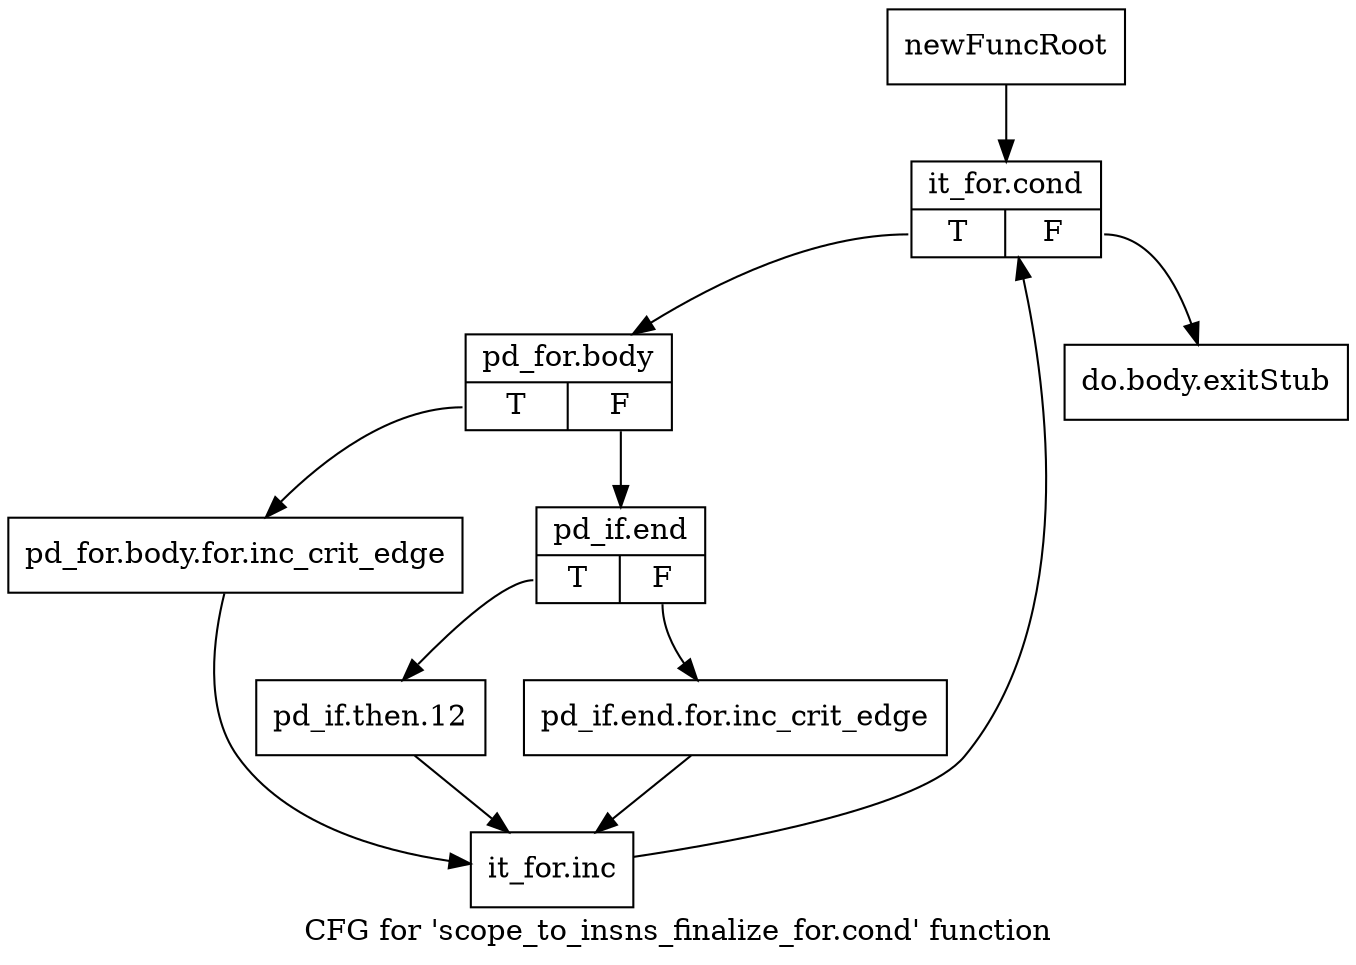 digraph "CFG for 'scope_to_insns_finalize_for.cond' function" {
	label="CFG for 'scope_to_insns_finalize_for.cond' function";

	Node0xa529d40 [shape=record,label="{newFuncRoot}"];
	Node0xa529d40 -> Node0xa529de0;
	Node0xa529d90 [shape=record,label="{do.body.exitStub}"];
	Node0xa529de0 [shape=record,label="{it_for.cond|{<s0>T|<s1>F}}"];
	Node0xa529de0:s0 -> Node0xa529e30;
	Node0xa529de0:s1 -> Node0xa529d90;
	Node0xa529e30 [shape=record,label="{pd_for.body|{<s0>T|<s1>F}}"];
	Node0xa529e30:s0 -> Node0xa529f70;
	Node0xa529e30:s1 -> Node0xa529e80;
	Node0xa529e80 [shape=record,label="{pd_if.end|{<s0>T|<s1>F}}"];
	Node0xa529e80:s0 -> Node0xa529f20;
	Node0xa529e80:s1 -> Node0xa529ed0;
	Node0xa529ed0 [shape=record,label="{pd_if.end.for.inc_crit_edge}"];
	Node0xa529ed0 -> Node0xa529fc0;
	Node0xa529f20 [shape=record,label="{pd_if.then.12}"];
	Node0xa529f20 -> Node0xa529fc0;
	Node0xa529f70 [shape=record,label="{pd_for.body.for.inc_crit_edge}"];
	Node0xa529f70 -> Node0xa529fc0;
	Node0xa529fc0 [shape=record,label="{it_for.inc}"];
	Node0xa529fc0 -> Node0xa529de0;
}
